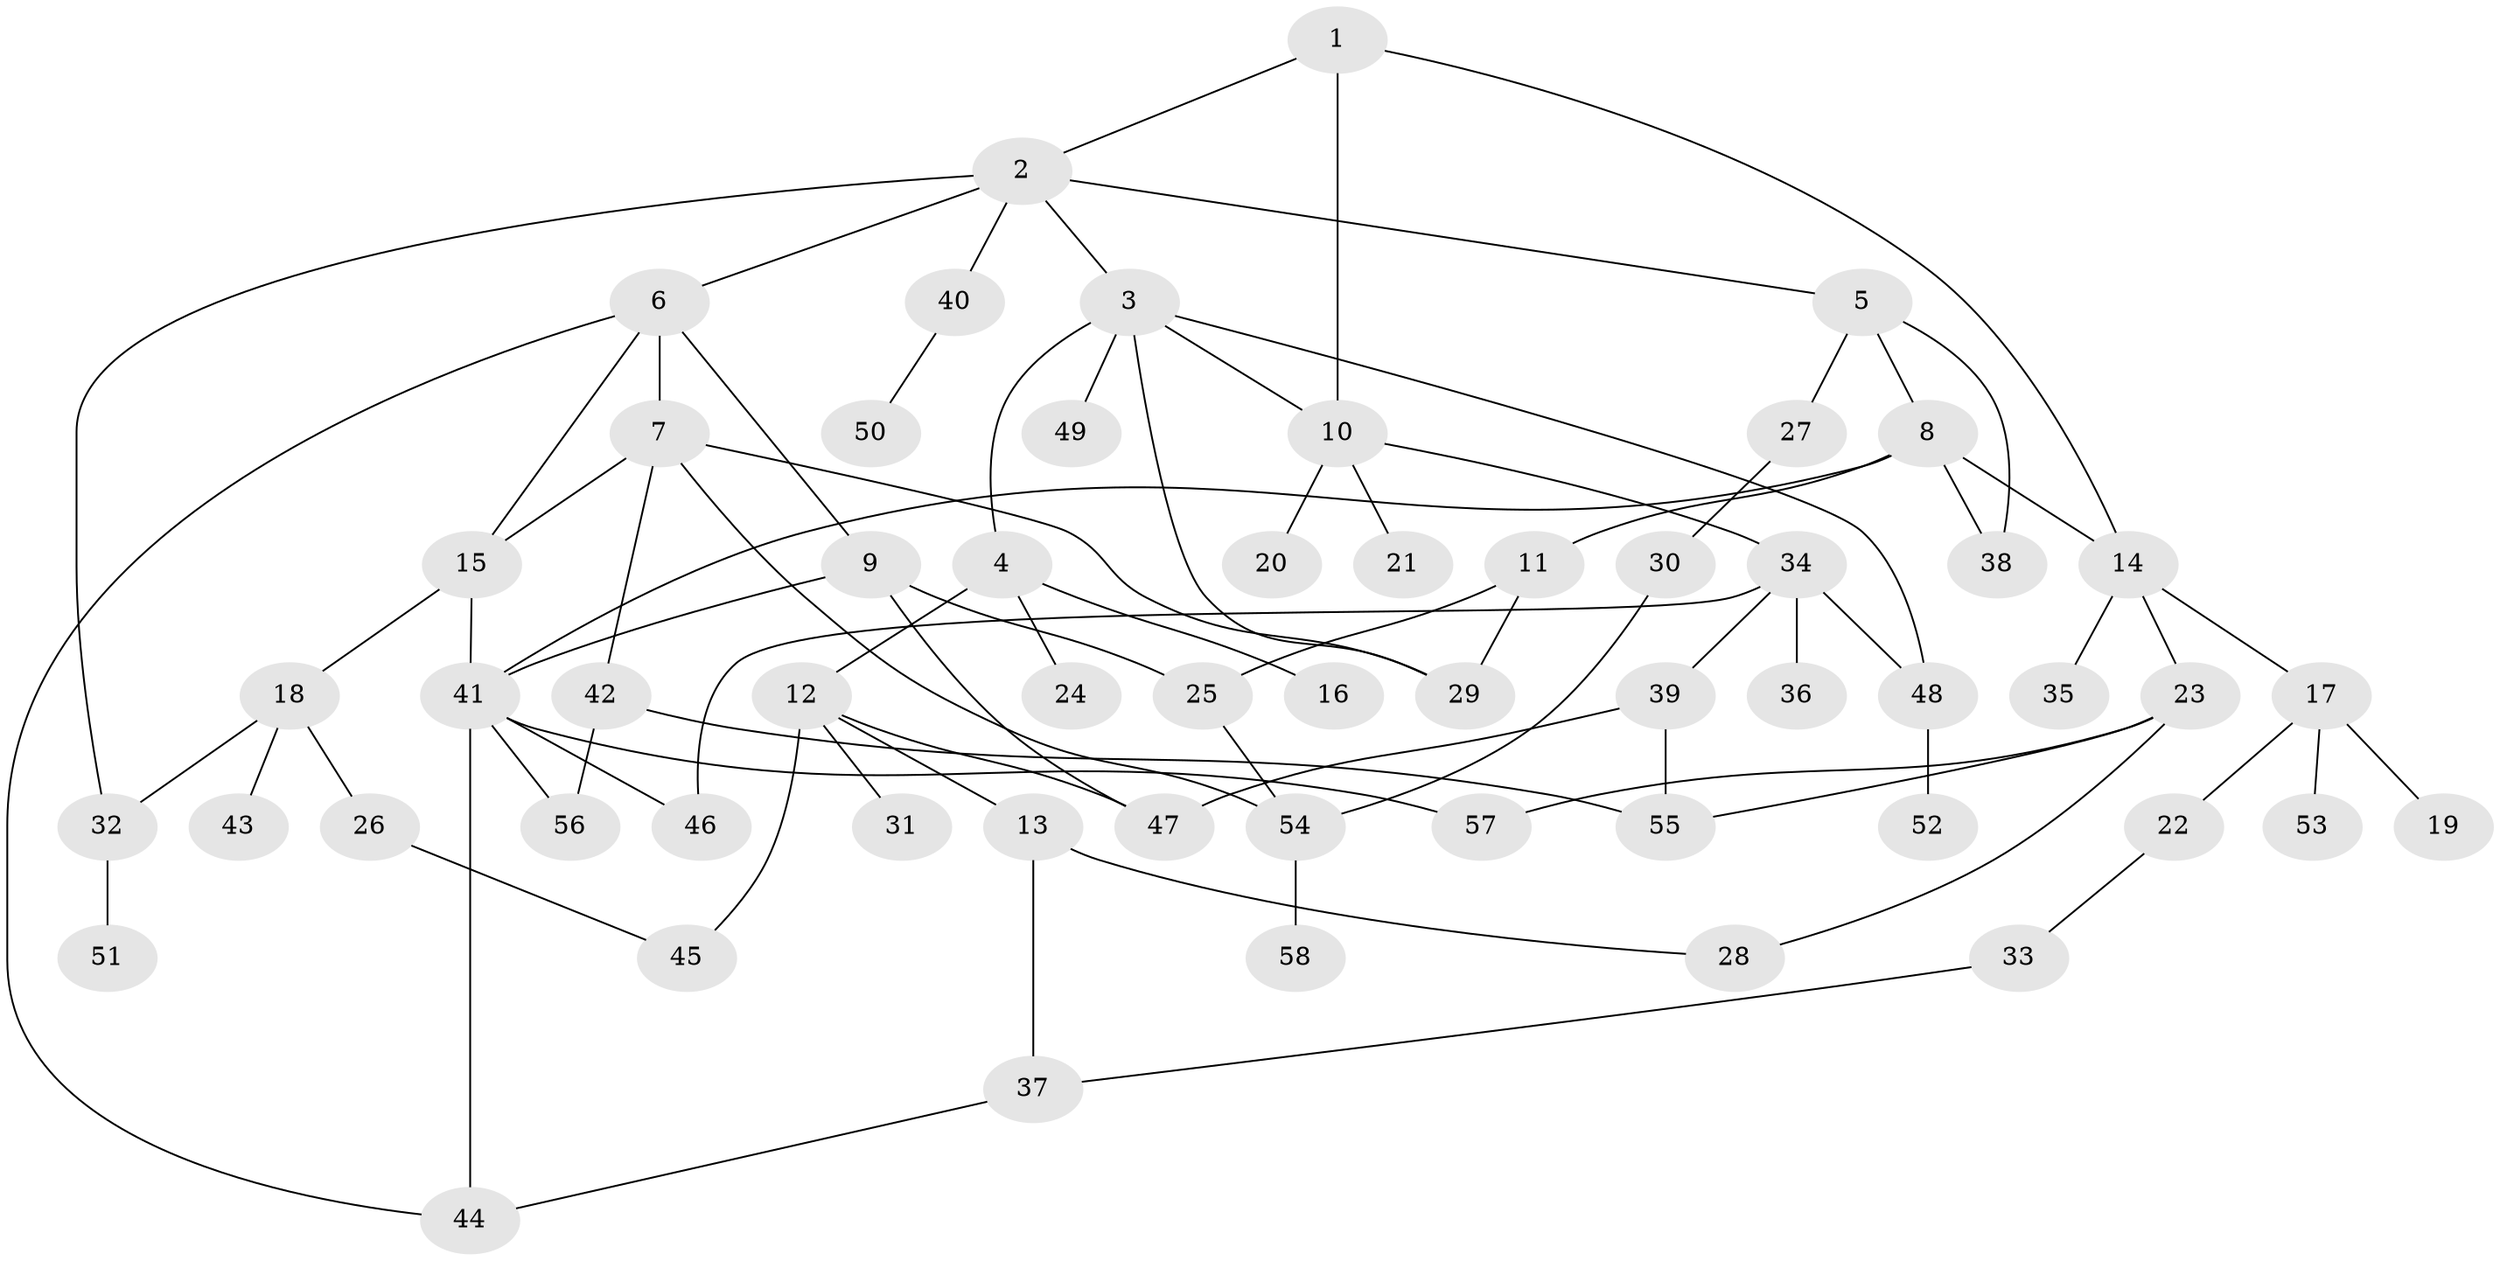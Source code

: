 // Generated by graph-tools (version 1.1) at 2025/13/03/09/25 04:13:38]
// undirected, 58 vertices, 82 edges
graph export_dot {
graph [start="1"]
  node [color=gray90,style=filled];
  1;
  2;
  3;
  4;
  5;
  6;
  7;
  8;
  9;
  10;
  11;
  12;
  13;
  14;
  15;
  16;
  17;
  18;
  19;
  20;
  21;
  22;
  23;
  24;
  25;
  26;
  27;
  28;
  29;
  30;
  31;
  32;
  33;
  34;
  35;
  36;
  37;
  38;
  39;
  40;
  41;
  42;
  43;
  44;
  45;
  46;
  47;
  48;
  49;
  50;
  51;
  52;
  53;
  54;
  55;
  56;
  57;
  58;
  1 -- 2;
  1 -- 14;
  1 -- 10;
  2 -- 3;
  2 -- 5;
  2 -- 6;
  2 -- 32;
  2 -- 40;
  3 -- 4;
  3 -- 10;
  3 -- 29;
  3 -- 48;
  3 -- 49;
  4 -- 12;
  4 -- 16;
  4 -- 24;
  5 -- 8;
  5 -- 27;
  5 -- 38;
  6 -- 7;
  6 -- 9;
  6 -- 15;
  6 -- 44;
  7 -- 42;
  7 -- 29;
  7 -- 54;
  7 -- 15;
  8 -- 11;
  8 -- 41;
  8 -- 38;
  8 -- 14;
  9 -- 25;
  9 -- 47;
  9 -- 41;
  10 -- 20;
  10 -- 21;
  10 -- 34;
  11 -- 29;
  11 -- 25;
  12 -- 13;
  12 -- 31;
  12 -- 47;
  12 -- 45;
  13 -- 28;
  13 -- 37;
  14 -- 17;
  14 -- 23;
  14 -- 35;
  15 -- 18;
  15 -- 41;
  17 -- 19;
  17 -- 22;
  17 -- 53;
  18 -- 26;
  18 -- 43;
  18 -- 32;
  22 -- 33;
  23 -- 55;
  23 -- 57;
  23 -- 28;
  25 -- 54;
  26 -- 45;
  27 -- 30;
  30 -- 54;
  32 -- 51;
  33 -- 37;
  34 -- 36;
  34 -- 39;
  34 -- 48;
  34 -- 46;
  37 -- 44;
  39 -- 47;
  39 -- 55;
  40 -- 50;
  41 -- 46;
  41 -- 56;
  41 -- 57;
  41 -- 44;
  42 -- 55;
  42 -- 56;
  48 -- 52;
  54 -- 58;
}
